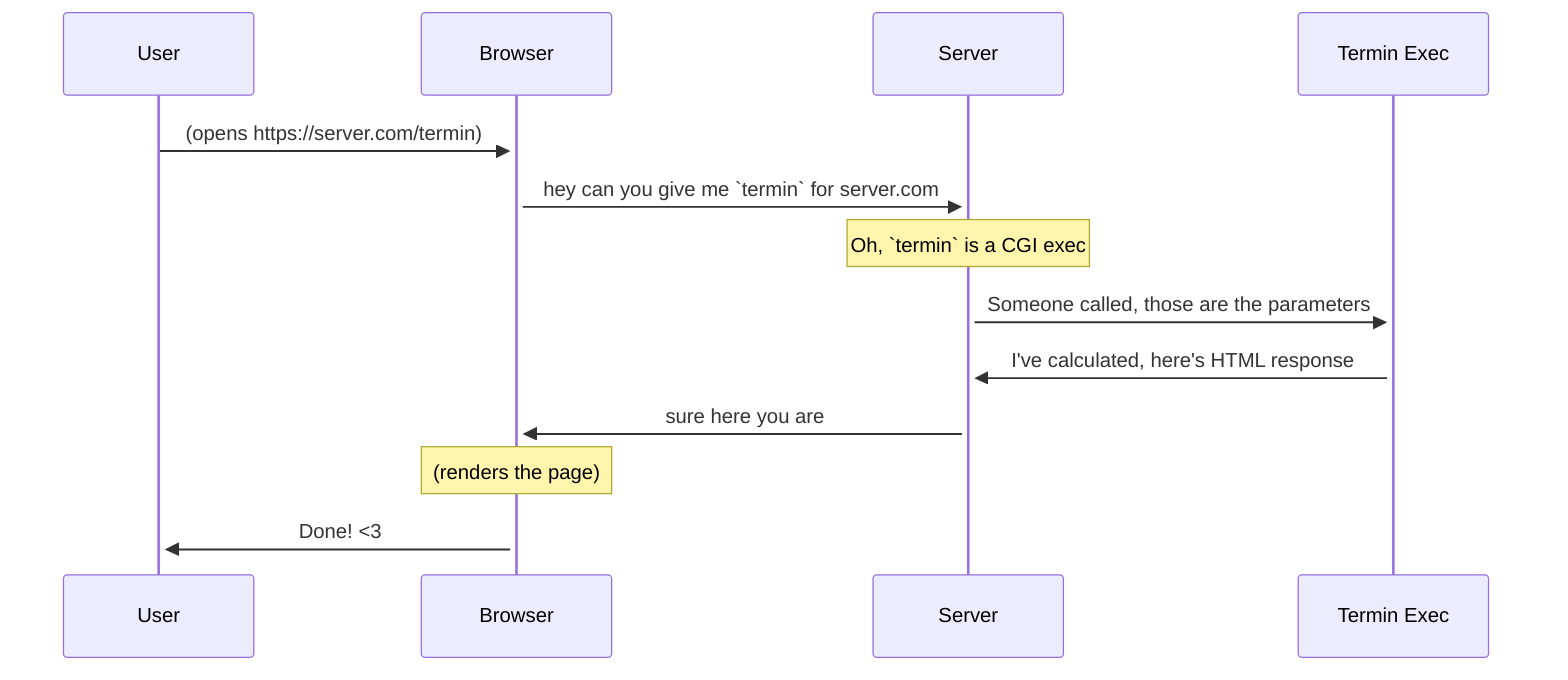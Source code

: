 sequenceDiagram
    participant User
    participant Browser
    participant Server
    participant T as Termin Exec
    User->>+Browser: (opens https://server.com/termin)
    Browser->>+Server: hey can you give me `termin` for server.com
    Note over Server: Oh, `termin` is a CGI exec
    Server ->>+ T: Someone called, those are the parameters
    T ->>+ Server: I've calculated, here's HTML response
    Server->>+Browser: sure here you are
    Note over Browser: (renders the page)
    Browser->>+User: Done! <3